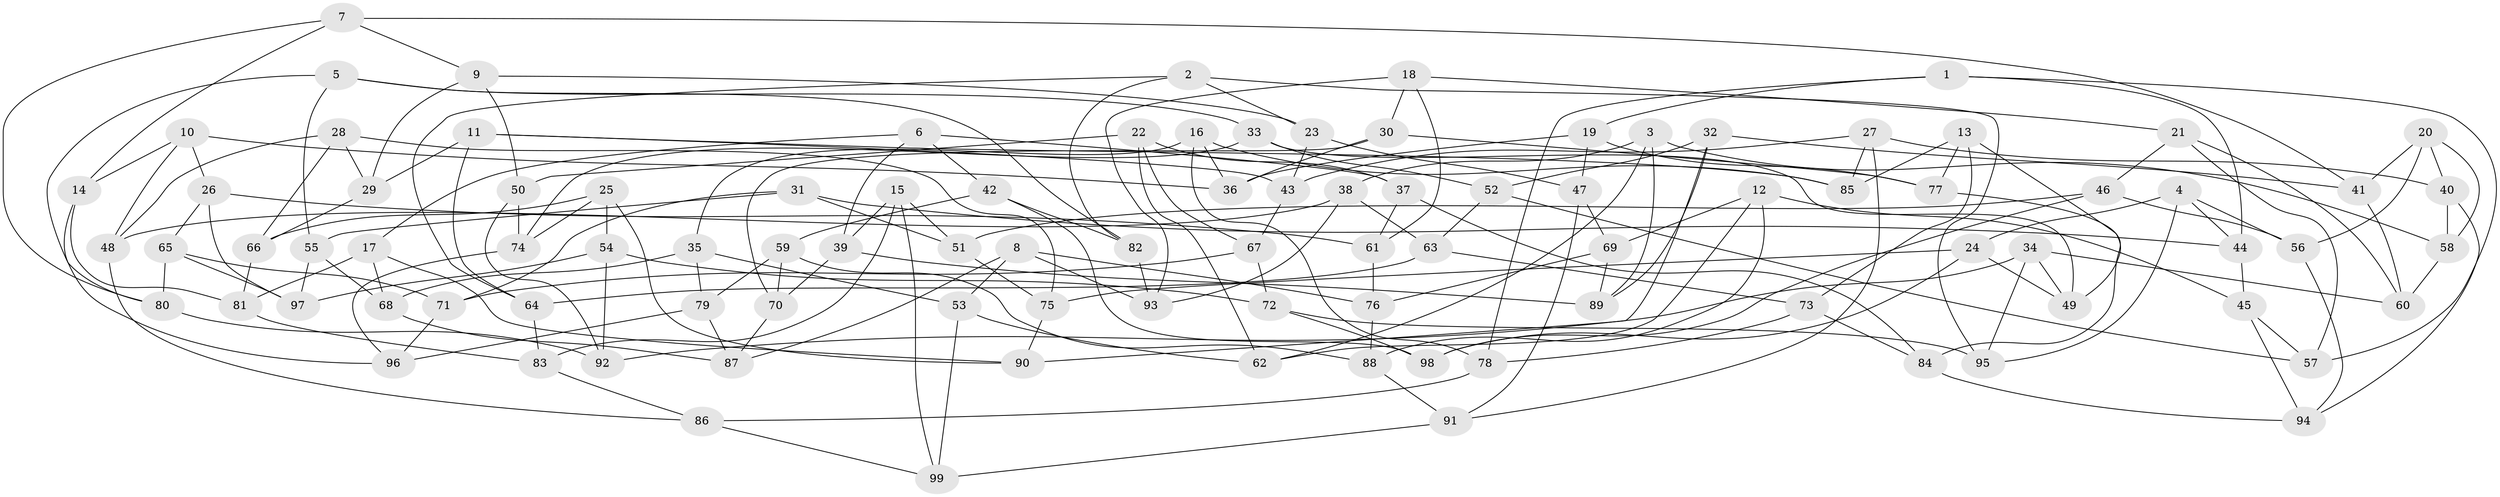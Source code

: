 // Generated by graph-tools (version 1.1) at 2025/26/03/09/25 03:26:51]
// undirected, 99 vertices, 198 edges
graph export_dot {
graph [start="1"]
  node [color=gray90,style=filled];
  1;
  2;
  3;
  4;
  5;
  6;
  7;
  8;
  9;
  10;
  11;
  12;
  13;
  14;
  15;
  16;
  17;
  18;
  19;
  20;
  21;
  22;
  23;
  24;
  25;
  26;
  27;
  28;
  29;
  30;
  31;
  32;
  33;
  34;
  35;
  36;
  37;
  38;
  39;
  40;
  41;
  42;
  43;
  44;
  45;
  46;
  47;
  48;
  49;
  50;
  51;
  52;
  53;
  54;
  55;
  56;
  57;
  58;
  59;
  60;
  61;
  62;
  63;
  64;
  65;
  66;
  67;
  68;
  69;
  70;
  71;
  72;
  73;
  74;
  75;
  76;
  77;
  78;
  79;
  80;
  81;
  82;
  83;
  84;
  85;
  86;
  87;
  88;
  89;
  90;
  91;
  92;
  93;
  94;
  95;
  96;
  97;
  98;
  99;
  1 -- 57;
  1 -- 19;
  1 -- 44;
  1 -- 78;
  2 -- 95;
  2 -- 82;
  2 -- 64;
  2 -- 23;
  3 -- 38;
  3 -- 58;
  3 -- 62;
  3 -- 89;
  4 -- 24;
  4 -- 95;
  4 -- 56;
  4 -- 44;
  5 -- 33;
  5 -- 80;
  5 -- 82;
  5 -- 55;
  6 -- 17;
  6 -- 42;
  6 -- 39;
  6 -- 37;
  7 -- 9;
  7 -- 80;
  7 -- 41;
  7 -- 14;
  8 -- 76;
  8 -- 87;
  8 -- 53;
  8 -- 93;
  9 -- 23;
  9 -- 50;
  9 -- 29;
  10 -- 48;
  10 -- 14;
  10 -- 26;
  10 -- 36;
  11 -- 29;
  11 -- 43;
  11 -- 64;
  11 -- 85;
  12 -- 45;
  12 -- 88;
  12 -- 62;
  12 -- 69;
  13 -- 77;
  13 -- 49;
  13 -- 73;
  13 -- 85;
  14 -- 96;
  14 -- 81;
  15 -- 51;
  15 -- 39;
  15 -- 99;
  15 -- 83;
  16 -- 36;
  16 -- 78;
  16 -- 35;
  16 -- 85;
  17 -- 90;
  17 -- 81;
  17 -- 68;
  18 -- 21;
  18 -- 61;
  18 -- 30;
  18 -- 93;
  19 -- 77;
  19 -- 47;
  19 -- 36;
  20 -- 58;
  20 -- 56;
  20 -- 41;
  20 -- 40;
  21 -- 60;
  21 -- 46;
  21 -- 57;
  22 -- 50;
  22 -- 62;
  22 -- 67;
  22 -- 37;
  23 -- 43;
  23 -- 47;
  24 -- 75;
  24 -- 98;
  24 -- 49;
  25 -- 74;
  25 -- 54;
  25 -- 90;
  25 -- 66;
  26 -- 65;
  26 -- 61;
  26 -- 97;
  27 -- 43;
  27 -- 40;
  27 -- 91;
  27 -- 85;
  28 -- 29;
  28 -- 75;
  28 -- 66;
  28 -- 48;
  29 -- 66;
  30 -- 77;
  30 -- 70;
  30 -- 36;
  31 -- 71;
  31 -- 51;
  31 -- 55;
  31 -- 44;
  32 -- 41;
  32 -- 90;
  32 -- 52;
  32 -- 89;
  33 -- 49;
  33 -- 52;
  33 -- 74;
  34 -- 95;
  34 -- 60;
  34 -- 92;
  34 -- 49;
  35 -- 68;
  35 -- 79;
  35 -- 53;
  37 -- 61;
  37 -- 84;
  38 -- 63;
  38 -- 93;
  38 -- 48;
  39 -- 70;
  39 -- 89;
  40 -- 58;
  40 -- 94;
  41 -- 60;
  42 -- 59;
  42 -- 98;
  42 -- 82;
  43 -- 67;
  44 -- 45;
  45 -- 94;
  45 -- 57;
  46 -- 51;
  46 -- 98;
  46 -- 56;
  47 -- 69;
  47 -- 91;
  48 -- 86;
  50 -- 92;
  50 -- 74;
  51 -- 75;
  52 -- 63;
  52 -- 57;
  53 -- 99;
  53 -- 62;
  54 -- 92;
  54 -- 97;
  54 -- 72;
  55 -- 68;
  55 -- 97;
  56 -- 94;
  58 -- 60;
  59 -- 79;
  59 -- 88;
  59 -- 70;
  61 -- 76;
  63 -- 73;
  63 -- 64;
  64 -- 83;
  65 -- 80;
  65 -- 97;
  65 -- 71;
  66 -- 81;
  67 -- 72;
  67 -- 71;
  68 -- 87;
  69 -- 89;
  69 -- 76;
  70 -- 87;
  71 -- 96;
  72 -- 98;
  72 -- 95;
  73 -- 84;
  73 -- 78;
  74 -- 96;
  75 -- 90;
  76 -- 88;
  77 -- 84;
  78 -- 86;
  79 -- 96;
  79 -- 87;
  80 -- 92;
  81 -- 83;
  82 -- 93;
  83 -- 86;
  84 -- 94;
  86 -- 99;
  88 -- 91;
  91 -- 99;
}
